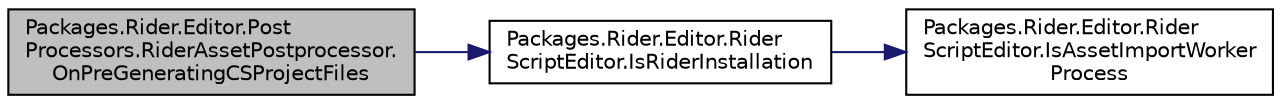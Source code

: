digraph "Packages.Rider.Editor.PostProcessors.RiderAssetPostprocessor.OnPreGeneratingCSProjectFiles"
{
 // LATEX_PDF_SIZE
  edge [fontname="Helvetica",fontsize="10",labelfontname="Helvetica",labelfontsize="10"];
  node [fontname="Helvetica",fontsize="10",shape=record];
  rankdir="LR";
  Node1 [label="Packages.Rider.Editor.Post\lProcessors.RiderAssetPostprocessor.\lOnPreGeneratingCSProjectFiles",height=0.2,width=0.4,color="black", fillcolor="grey75", style="filled", fontcolor="black",tooltip=" "];
  Node1 -> Node2 [color="midnightblue",fontsize="10",style="solid",fontname="Helvetica"];
  Node2 [label="Packages.Rider.Editor.Rider\lScriptEditor.IsRiderInstallation",height=0.2,width=0.4,color="black", fillcolor="white", style="filled",URL="$class_packages_1_1_rider_1_1_editor_1_1_rider_script_editor.html#adf9f526d4291aee496f1d33d15e63c56",tooltip=" "];
  Node2 -> Node3 [color="midnightblue",fontsize="10",style="solid",fontname="Helvetica"];
  Node3 [label="Packages.Rider.Editor.Rider\lScriptEditor.IsAssetImportWorker\lProcess",height=0.2,width=0.4,color="black", fillcolor="white", style="filled",URL="$class_packages_1_1_rider_1_1_editor_1_1_rider_script_editor.html#ab9c8f25e03b8d5cb199e9d1f3b5478fa",tooltip=" "];
}
